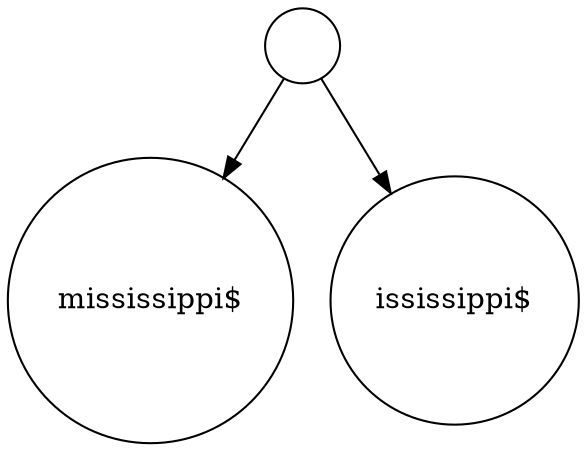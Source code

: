 digraph suffix {
	node [shape = circle];
	0 [label= ""];
	1 [label= "mississippi$
"];
	0 -> 1;
	2 [label= "ississippi$
"];
	0 -> 2;
}